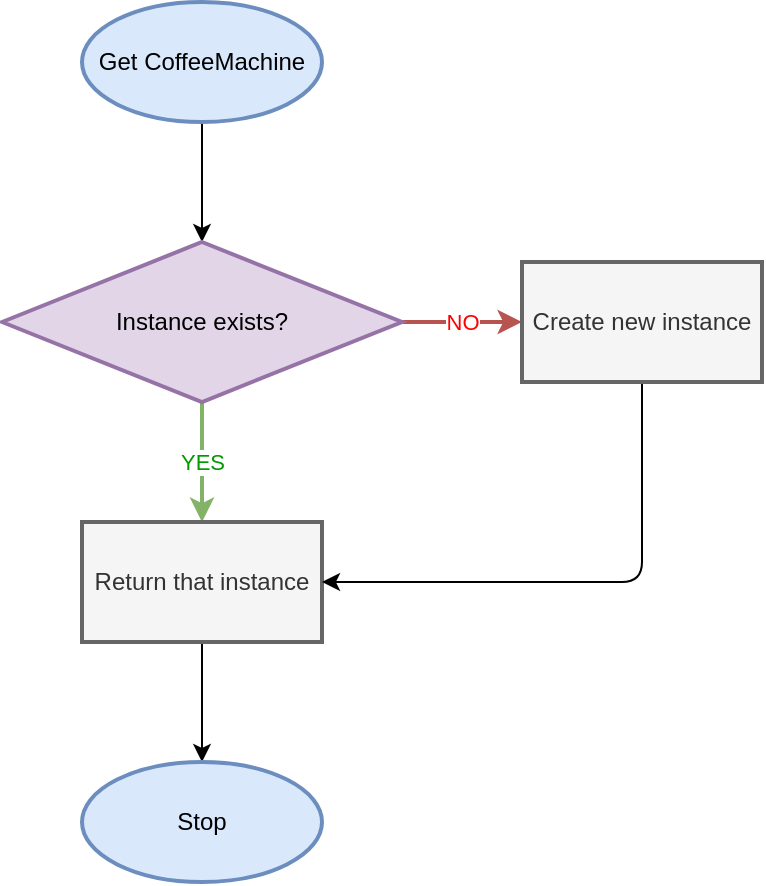 <mxfile>
    <diagram id="QmCwqxCu3J5psPViHE8k" name="Page-1">
        <mxGraphModel dx="672" dy="1053" grid="1" gridSize="10" guides="1" tooltips="1" connect="1" arrows="1" fold="1" page="1" pageScale="1" pageWidth="1169" pageHeight="827" math="0" shadow="0">
            <root>
                <mxCell id="0"/>
                <mxCell id="1" parent="0"/>
                <mxCell id="4" value="" style="edgeStyle=none;html=1;" edge="1" parent="1" source="2" target="3">
                    <mxGeometry relative="1" as="geometry"/>
                </mxCell>
                <mxCell id="2" value="Get CoffeeMachine" style="strokeWidth=2;html=1;shape=mxgraph.flowchart.start_1;whiteSpace=wrap;fillColor=#dae8fc;strokeColor=#6c8ebf;" vertex="1" parent="1">
                    <mxGeometry x="280" y="100" width="120" height="60" as="geometry"/>
                </mxCell>
                <mxCell id="6" value="&lt;font color=&quot;#009900&quot;&gt;YES&lt;/font&gt;" style="edgeStyle=none;html=1;fillColor=#d5e8d4;strokeColor=#82b366;strokeWidth=2;" edge="1" parent="1" source="3" target="5">
                    <mxGeometry relative="1" as="geometry">
                        <Array as="points">
                            <mxPoint x="340" y="340"/>
                        </Array>
                    </mxGeometry>
                </mxCell>
                <mxCell id="8" value="&lt;font color=&quot;#ff0000&quot;&gt;NO&lt;/font&gt;" style="edgeStyle=none;html=1;fillColor=#f8cecc;strokeColor=#b85450;strokeWidth=2;" edge="1" parent="1" source="3" target="7">
                    <mxGeometry relative="1" as="geometry">
                        <Array as="points">
                            <mxPoint x="500" y="260"/>
                        </Array>
                    </mxGeometry>
                </mxCell>
                <mxCell id="3" value="Instance exists?" style="rhombus;whiteSpace=wrap;html=1;strokeWidth=2;fillColor=#e1d5e7;strokeColor=#9673a6;" vertex="1" parent="1">
                    <mxGeometry x="240" y="220" width="200" height="80" as="geometry"/>
                </mxCell>
                <mxCell id="13" value="" style="edgeStyle=none;html=1;" edge="1" parent="1" source="5" target="12">
                    <mxGeometry relative="1" as="geometry"/>
                </mxCell>
                <mxCell id="5" value="Return that instance" style="whiteSpace=wrap;html=1;strokeWidth=2;fillColor=#f5f5f5;strokeColor=#666666;fontColor=#333333;" vertex="1" parent="1">
                    <mxGeometry x="280" y="360" width="120" height="60" as="geometry"/>
                </mxCell>
                <mxCell id="9" style="edgeStyle=none;html=1;entryX=1;entryY=0.5;entryDx=0;entryDy=0;" edge="1" parent="1" source="7" target="5">
                    <mxGeometry relative="1" as="geometry">
                        <Array as="points">
                            <mxPoint x="560" y="390"/>
                        </Array>
                    </mxGeometry>
                </mxCell>
                <mxCell id="7" value="Create new instance" style="whiteSpace=wrap;html=1;strokeWidth=2;fillColor=#f5f5f5;strokeColor=#666666;fontColor=#333333;" vertex="1" parent="1">
                    <mxGeometry x="500" y="230" width="120" height="60" as="geometry"/>
                </mxCell>
                <mxCell id="12" value="Stop" style="ellipse;whiteSpace=wrap;html=1;strokeWidth=2;fillColor=#dae8fc;strokeColor=#6c8ebf;" vertex="1" parent="1">
                    <mxGeometry x="280" y="480" width="120" height="60" as="geometry"/>
                </mxCell>
            </root>
        </mxGraphModel>
    </diagram>
</mxfile>